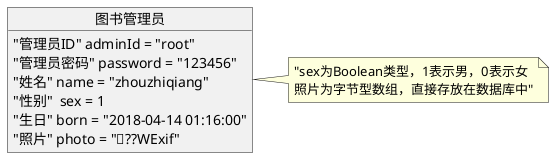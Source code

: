 @startuml

object 图书管理员 {
		 "管理员ID" adminId = "root"
		 "管理员密码" password = "123456"
     	 "姓名" name = "zhouzhiqiang"
    	 "性别"  sex = 1
    	 "生日" born = "2018-04-14 01:16:00"
    	 "照片" photo = "??WExif"
	}
	note  right : "sex为Boolean类型，1表示男，0表示女\n照片为字节型数组，直接存放在数据库中"


@enduml